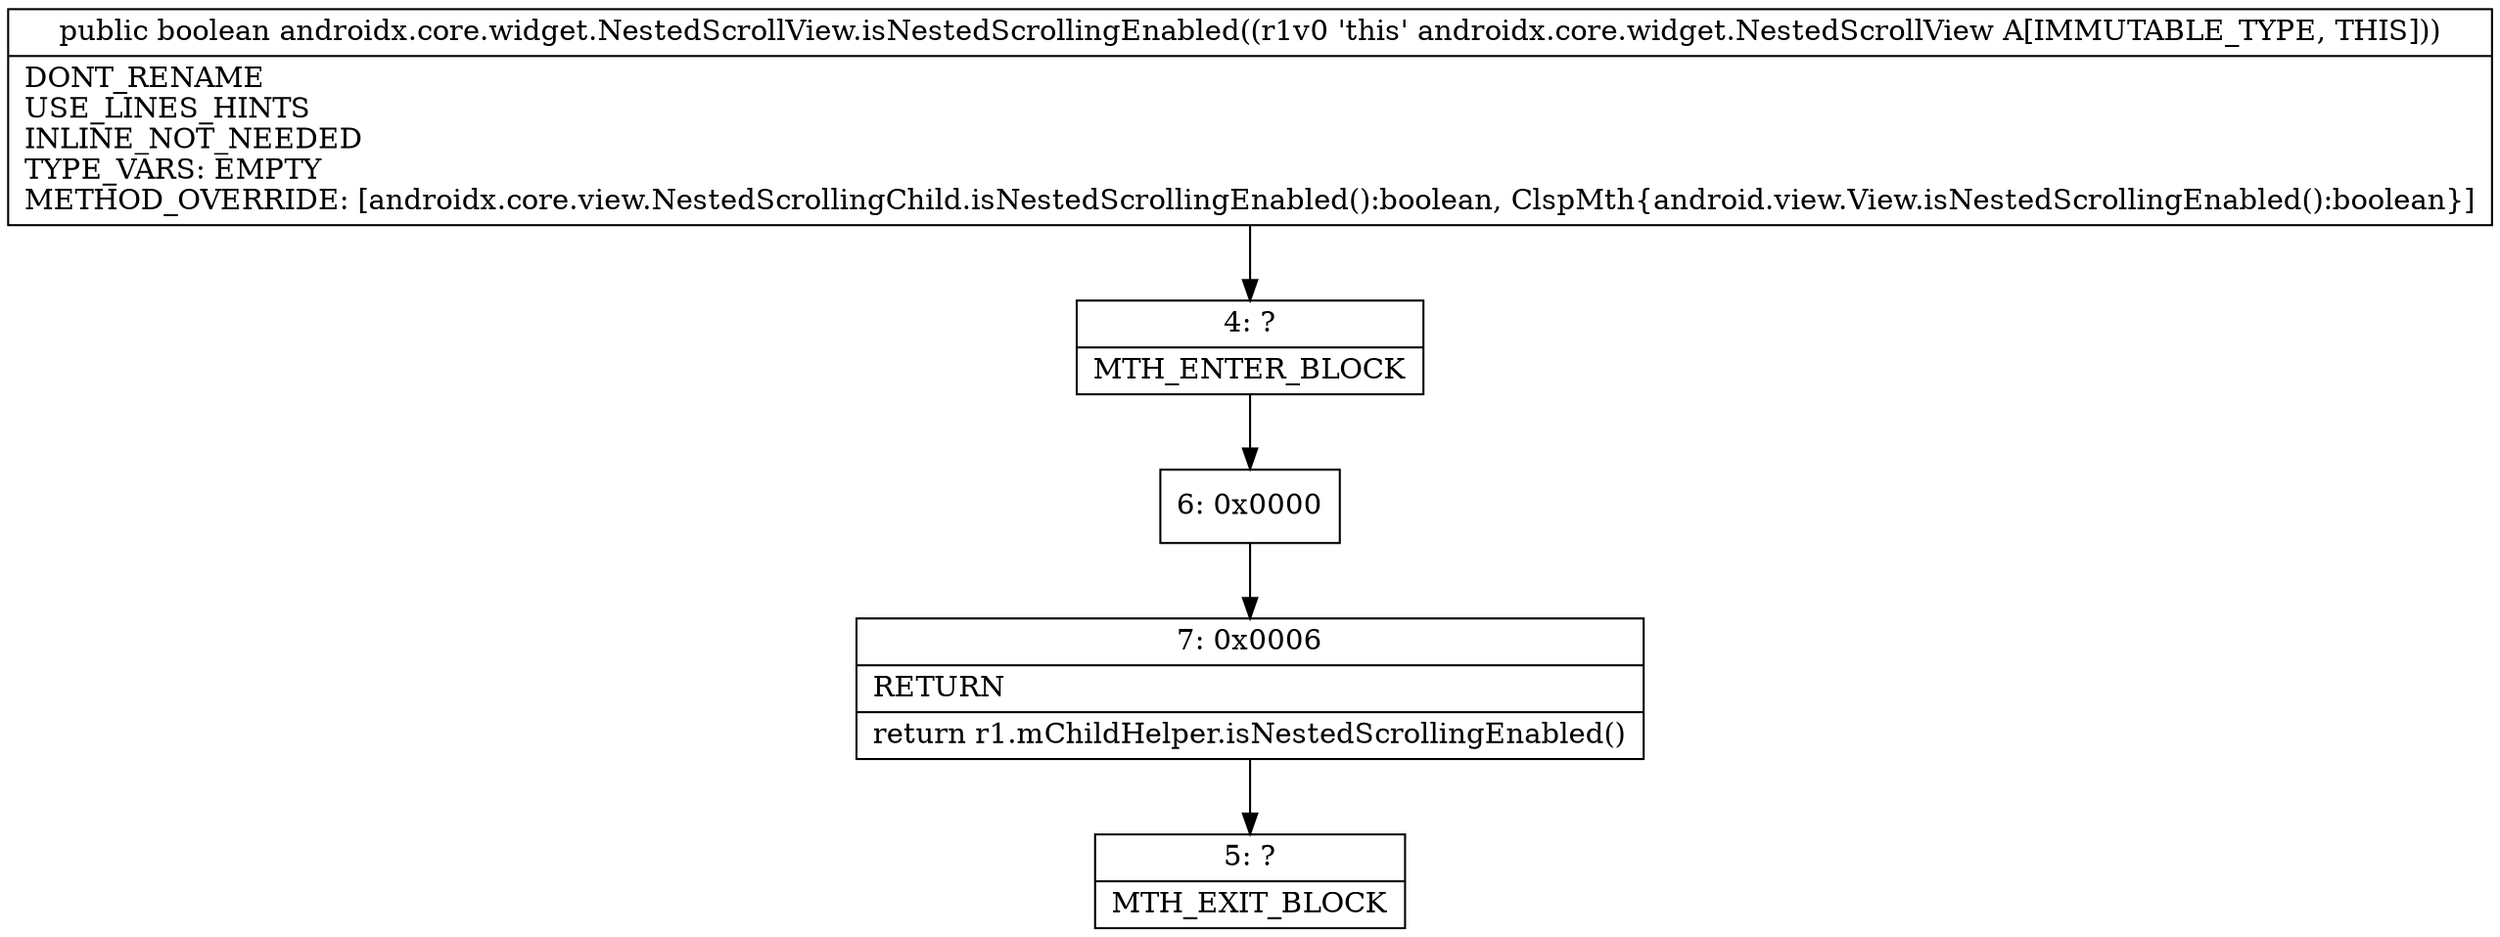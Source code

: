 digraph "CFG forandroidx.core.widget.NestedScrollView.isNestedScrollingEnabled()Z" {
Node_4 [shape=record,label="{4\:\ ?|MTH_ENTER_BLOCK\l}"];
Node_6 [shape=record,label="{6\:\ 0x0000}"];
Node_7 [shape=record,label="{7\:\ 0x0006|RETURN\l|return r1.mChildHelper.isNestedScrollingEnabled()\l}"];
Node_5 [shape=record,label="{5\:\ ?|MTH_EXIT_BLOCK\l}"];
MethodNode[shape=record,label="{public boolean androidx.core.widget.NestedScrollView.isNestedScrollingEnabled((r1v0 'this' androidx.core.widget.NestedScrollView A[IMMUTABLE_TYPE, THIS]))  | DONT_RENAME\lUSE_LINES_HINTS\lINLINE_NOT_NEEDED\lTYPE_VARS: EMPTY\lMETHOD_OVERRIDE: [androidx.core.view.NestedScrollingChild.isNestedScrollingEnabled():boolean, ClspMth\{android.view.View.isNestedScrollingEnabled():boolean\}]\l}"];
MethodNode -> Node_4;Node_4 -> Node_6;
Node_6 -> Node_7;
Node_7 -> Node_5;
}

